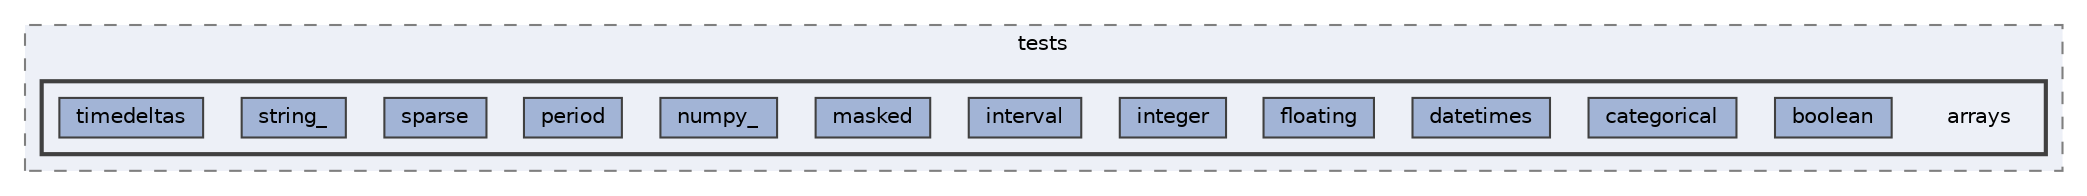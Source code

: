 digraph "/home/jam/Research/IRES-2025/dev/src/llm-scripts/testing/hypothesis-testing/hyp-env/lib/python3.12/site-packages/pandas/tests/arrays"
{
 // LATEX_PDF_SIZE
  bgcolor="transparent";
  edge [fontname=Helvetica,fontsize=10,labelfontname=Helvetica,labelfontsize=10];
  node [fontname=Helvetica,fontsize=10,shape=box,height=0.2,width=0.4];
  compound=true
  subgraph clusterdir_710a1cc500e45608596adbf556059cf7 {
    graph [ bgcolor="#edf0f7", pencolor="grey50", label="tests", fontname=Helvetica,fontsize=10 style="filled,dashed", URL="dir_710a1cc500e45608596adbf556059cf7.html",tooltip=""]
  subgraph clusterdir_b796e89c5cc872c4f8d6ec401969ee58 {
    graph [ bgcolor="#edf0f7", pencolor="grey25", label="", fontname=Helvetica,fontsize=10 style="filled,bold", URL="dir_b796e89c5cc872c4f8d6ec401969ee58.html",tooltip=""]
    dir_b796e89c5cc872c4f8d6ec401969ee58 [shape=plaintext, label="arrays"];
  dir_2486e2f7e4c9045da71dce714dee5be2 [label="boolean", fillcolor="#a2b4d6", color="grey25", style="filled", URL="dir_2486e2f7e4c9045da71dce714dee5be2.html",tooltip=""];
  dir_65a22058e3cb04c662a797d1c47c7d5f [label="categorical", fillcolor="#a2b4d6", color="grey25", style="filled", URL="dir_65a22058e3cb04c662a797d1c47c7d5f.html",tooltip=""];
  dir_f44b91e51aa8b0de49dc591a7468c3b6 [label="datetimes", fillcolor="#a2b4d6", color="grey25", style="filled", URL="dir_f44b91e51aa8b0de49dc591a7468c3b6.html",tooltip=""];
  dir_e055d31a60255cb7269e22eedaf5a78b [label="floating", fillcolor="#a2b4d6", color="grey25", style="filled", URL="dir_e055d31a60255cb7269e22eedaf5a78b.html",tooltip=""];
  dir_b3b99e78c45c68ffe16ddd4e48fb2429 [label="integer", fillcolor="#a2b4d6", color="grey25", style="filled", URL="dir_b3b99e78c45c68ffe16ddd4e48fb2429.html",tooltip=""];
  dir_04465a8abd87b50f2b8505de85f738d5 [label="interval", fillcolor="#a2b4d6", color="grey25", style="filled", URL="dir_04465a8abd87b50f2b8505de85f738d5.html",tooltip=""];
  dir_de7f01751d40eaaab442fe4647a3e08a [label="masked", fillcolor="#a2b4d6", color="grey25", style="filled", URL="dir_de7f01751d40eaaab442fe4647a3e08a.html",tooltip=""];
  dir_6cd61fe7446c5da6240e9e47c02638d9 [label="numpy_", fillcolor="#a2b4d6", color="grey25", style="filled", URL="dir_6cd61fe7446c5da6240e9e47c02638d9.html",tooltip=""];
  dir_ca038c8f4d83adeffe9db2abf48aaac3 [label="period", fillcolor="#a2b4d6", color="grey25", style="filled", URL="dir_ca038c8f4d83adeffe9db2abf48aaac3.html",tooltip=""];
  dir_0b4d1b6cca6e5ed0ec472ec4c2386554 [label="sparse", fillcolor="#a2b4d6", color="grey25", style="filled", URL="dir_0b4d1b6cca6e5ed0ec472ec4c2386554.html",tooltip=""];
  dir_a1e75b6df418bb95c017893e6f194fb1 [label="string_", fillcolor="#a2b4d6", color="grey25", style="filled", URL="dir_a1e75b6df418bb95c017893e6f194fb1.html",tooltip=""];
  dir_580dbd45eb571a897917c1674f644239 [label="timedeltas", fillcolor="#a2b4d6", color="grey25", style="filled", URL="dir_580dbd45eb571a897917c1674f644239.html",tooltip=""];
  }
  }
}
